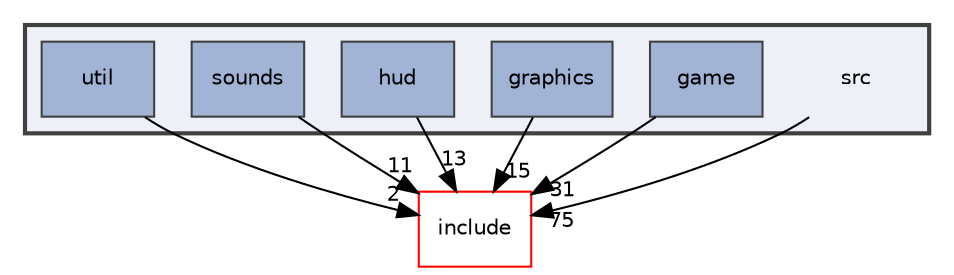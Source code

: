 digraph "/Users/runner/work/chess/chess/src"
{
 // LATEX_PDF_SIZE
  bgcolor="transparent";
  edge [fontname="Helvetica",fontsize="10",labelfontname="Helvetica",labelfontsize="10"];
  node [fontname="Helvetica",fontsize="10",shape=record];
  compound=true
  subgraph clusterdir_68267d1309a1af8e8297ef4c3efbcdba {
    graph [ bgcolor="#edf0f7", pencolor="grey25", style="filled,bold,", label="", fontname="Helvetica", fontsize="10", URL="dir_68267d1309a1af8e8297ef4c3efbcdba.html"]
    dir_68267d1309a1af8e8297ef4c3efbcdba [shape=plaintext, label="src"];
  dir_1699be727a800b1d059c6f7f2b91d2ee [shape=box, label="game", style="filled,", fillcolor="#a2b4d6", color="grey25", URL="dir_1699be727a800b1d059c6f7f2b91d2ee.html"];
  dir_560415a5d2bc4999842279f4fc1debef [shape=box, label="graphics", style="filled,", fillcolor="#a2b4d6", color="grey25", URL="dir_560415a5d2bc4999842279f4fc1debef.html"];
  dir_47f8c9664a0c75d525313679f84f9445 [shape=box, label="hud", style="filled,", fillcolor="#a2b4d6", color="grey25", URL="dir_47f8c9664a0c75d525313679f84f9445.html"];
  dir_a96564f6348ccf85c63c82abdf96cc4c [shape=box, label="sounds", style="filled,", fillcolor="#a2b4d6", color="grey25", URL="dir_a96564f6348ccf85c63c82abdf96cc4c.html"];
  dir_b7878ad5ecbf2506f4125b9d34c97e45 [shape=box, label="util", style="filled,", fillcolor="#a2b4d6", color="grey25", URL="dir_b7878ad5ecbf2506f4125b9d34c97e45.html"];
  }
  dir_d44c64559bbebec7f509842c48db8b23 [shape=box, label="include", style="", fillcolor="#edf0f7", color="red", URL="dir_d44c64559bbebec7f509842c48db8b23.html"];
  dir_68267d1309a1af8e8297ef4c3efbcdba->dir_d44c64559bbebec7f509842c48db8b23 [headlabel="75", labeldistance=1.5 headhref="dir_000009_000006.html"];
  dir_1699be727a800b1d059c6f7f2b91d2ee->dir_d44c64559bbebec7f509842c48db8b23 [headlabel="31", labeldistance=1.5 headhref="dir_000001_000006.html"];
  dir_560415a5d2bc4999842279f4fc1debef->dir_d44c64559bbebec7f509842c48db8b23 [headlabel="15", labeldistance=1.5 headhref="dir_000003_000006.html"];
  dir_47f8c9664a0c75d525313679f84f9445->dir_d44c64559bbebec7f509842c48db8b23 [headlabel="13", labeldistance=1.5 headhref="dir_000005_000006.html"];
  dir_a96564f6348ccf85c63c82abdf96cc4c->dir_d44c64559bbebec7f509842c48db8b23 [headlabel="11", labeldistance=1.5 headhref="dir_000008_000006.html"];
  dir_b7878ad5ecbf2506f4125b9d34c97e45->dir_d44c64559bbebec7f509842c48db8b23 [headlabel="2", labeldistance=1.5 headhref="dir_000011_000006.html"];
}
